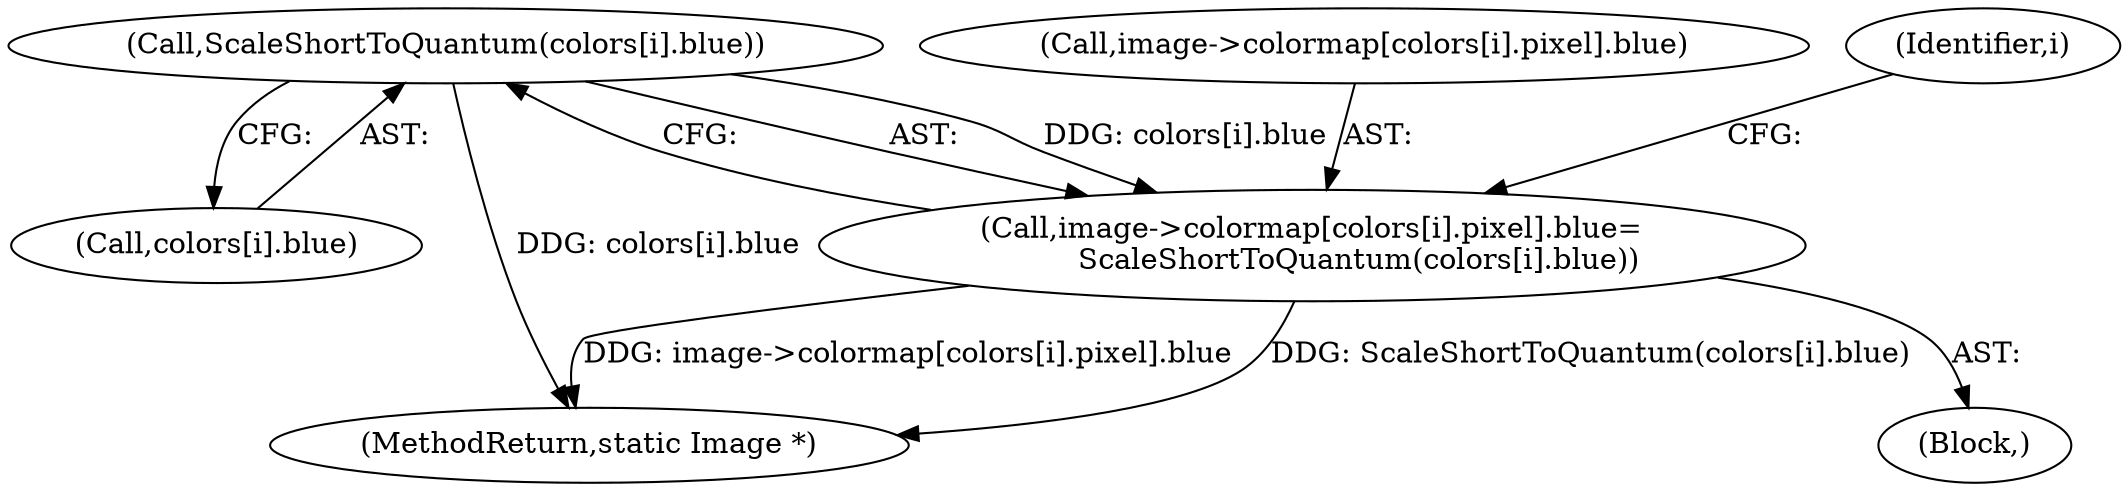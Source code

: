 digraph "0_ImageMagick_f6e9d0d9955e85bdd7540b251cd50d598dacc5e6_13@array" {
"1001253" [label="(Call,ScaleShortToQuantum(colors[i].blue))"];
"1001241" [label="(Call,image->colormap[colors[i].pixel].blue=\n          ScaleShortToQuantum(colors[i].blue))"];
"1001241" [label="(Call,image->colormap[colors[i].pixel].blue=\n          ScaleShortToQuantum(colors[i].blue))"];
"1001254" [label="(Call,colors[i].blue)"];
"1001253" [label="(Call,ScaleShortToQuantum(colors[i].blue))"];
"1001548" [label="(MethodReturn,static Image *)"];
"1001242" [label="(Call,image->colormap[colors[i].pixel].blue)"];
"1001204" [label="(Block,)"];
"1001203" [label="(Identifier,i)"];
"1001253" -> "1001241"  [label="AST: "];
"1001253" -> "1001254"  [label="CFG: "];
"1001254" -> "1001253"  [label="AST: "];
"1001241" -> "1001253"  [label="CFG: "];
"1001253" -> "1001548"  [label="DDG: colors[i].blue"];
"1001253" -> "1001241"  [label="DDG: colors[i].blue"];
"1001241" -> "1001204"  [label="AST: "];
"1001242" -> "1001241"  [label="AST: "];
"1001203" -> "1001241"  [label="CFG: "];
"1001241" -> "1001548"  [label="DDG: ScaleShortToQuantum(colors[i].blue)"];
"1001241" -> "1001548"  [label="DDG: image->colormap[colors[i].pixel].blue"];
}
